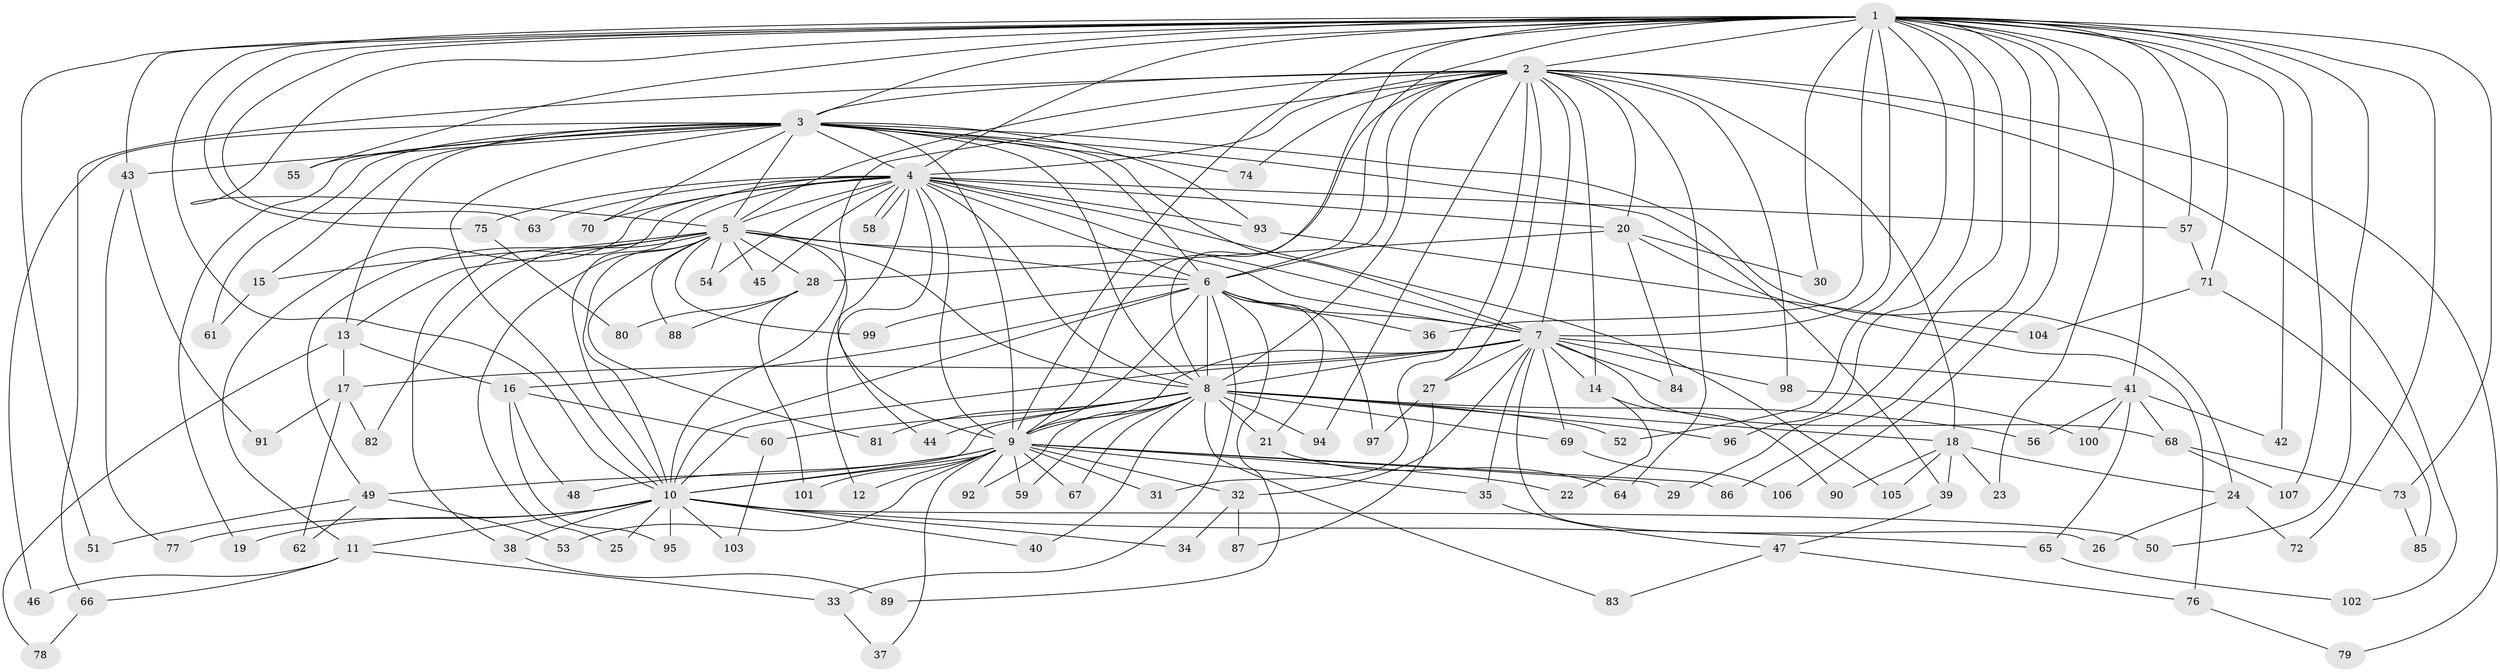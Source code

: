// coarse degree distribution, {20: 0.018867924528301886, 14: 0.018867924528301886, 15: 0.03773584905660377, 18: 0.018867924528301886, 13: 0.018867924528301886, 32: 0.018867924528301886, 4: 0.16981132075471697, 2: 0.39622641509433965, 3: 0.1320754716981132, 7: 0.018867924528301886, 6: 0.05660377358490566, 1: 0.09433962264150944}
// Generated by graph-tools (version 1.1) at 2025/17/03/04/25 18:17:44]
// undirected, 107 vertices, 239 edges
graph export_dot {
graph [start="1"]
  node [color=gray90,style=filled];
  1;
  2;
  3;
  4;
  5;
  6;
  7;
  8;
  9;
  10;
  11;
  12;
  13;
  14;
  15;
  16;
  17;
  18;
  19;
  20;
  21;
  22;
  23;
  24;
  25;
  26;
  27;
  28;
  29;
  30;
  31;
  32;
  33;
  34;
  35;
  36;
  37;
  38;
  39;
  40;
  41;
  42;
  43;
  44;
  45;
  46;
  47;
  48;
  49;
  50;
  51;
  52;
  53;
  54;
  55;
  56;
  57;
  58;
  59;
  60;
  61;
  62;
  63;
  64;
  65;
  66;
  67;
  68;
  69;
  70;
  71;
  72;
  73;
  74;
  75;
  76;
  77;
  78;
  79;
  80;
  81;
  82;
  83;
  84;
  85;
  86;
  87;
  88;
  89;
  90;
  91;
  92;
  93;
  94;
  95;
  96;
  97;
  98;
  99;
  100;
  101;
  102;
  103;
  104;
  105;
  106;
  107;
  1 -- 2;
  1 -- 3;
  1 -- 4;
  1 -- 5;
  1 -- 6;
  1 -- 7;
  1 -- 8;
  1 -- 9;
  1 -- 10;
  1 -- 23;
  1 -- 29;
  1 -- 30;
  1 -- 36;
  1 -- 41;
  1 -- 42;
  1 -- 43;
  1 -- 50;
  1 -- 51;
  1 -- 52;
  1 -- 55;
  1 -- 57;
  1 -- 63;
  1 -- 71;
  1 -- 72;
  1 -- 73;
  1 -- 75;
  1 -- 86;
  1 -- 96;
  1 -- 106;
  1 -- 107;
  2 -- 3;
  2 -- 4;
  2 -- 5;
  2 -- 6;
  2 -- 7;
  2 -- 8;
  2 -- 9;
  2 -- 10;
  2 -- 14;
  2 -- 18;
  2 -- 20;
  2 -- 27;
  2 -- 31;
  2 -- 64;
  2 -- 66;
  2 -- 74;
  2 -- 79;
  2 -- 94;
  2 -- 98;
  2 -- 102;
  3 -- 4;
  3 -- 5;
  3 -- 6;
  3 -- 7;
  3 -- 8;
  3 -- 9;
  3 -- 10;
  3 -- 13;
  3 -- 15;
  3 -- 19;
  3 -- 24;
  3 -- 39;
  3 -- 43;
  3 -- 46;
  3 -- 55;
  3 -- 61;
  3 -- 70;
  3 -- 74;
  3 -- 93;
  4 -- 5;
  4 -- 6;
  4 -- 7;
  4 -- 8;
  4 -- 9;
  4 -- 10;
  4 -- 11;
  4 -- 12;
  4 -- 20;
  4 -- 38;
  4 -- 44;
  4 -- 45;
  4 -- 54;
  4 -- 57;
  4 -- 58;
  4 -- 58;
  4 -- 63;
  4 -- 70;
  4 -- 75;
  4 -- 93;
  4 -- 105;
  5 -- 6;
  5 -- 7;
  5 -- 8;
  5 -- 9;
  5 -- 10;
  5 -- 13;
  5 -- 15;
  5 -- 25;
  5 -- 28;
  5 -- 45;
  5 -- 49;
  5 -- 54;
  5 -- 81;
  5 -- 82;
  5 -- 88;
  5 -- 99;
  6 -- 7;
  6 -- 8;
  6 -- 9;
  6 -- 10;
  6 -- 16;
  6 -- 21;
  6 -- 33;
  6 -- 36;
  6 -- 89;
  6 -- 97;
  6 -- 99;
  7 -- 8;
  7 -- 9;
  7 -- 10;
  7 -- 14;
  7 -- 17;
  7 -- 26;
  7 -- 27;
  7 -- 32;
  7 -- 35;
  7 -- 41;
  7 -- 68;
  7 -- 69;
  7 -- 84;
  7 -- 98;
  8 -- 9;
  8 -- 10;
  8 -- 18;
  8 -- 21;
  8 -- 40;
  8 -- 44;
  8 -- 52;
  8 -- 56;
  8 -- 59;
  8 -- 60;
  8 -- 67;
  8 -- 69;
  8 -- 81;
  8 -- 83;
  8 -- 92;
  8 -- 94;
  8 -- 96;
  9 -- 10;
  9 -- 12;
  9 -- 22;
  9 -- 29;
  9 -- 31;
  9 -- 32;
  9 -- 35;
  9 -- 37;
  9 -- 48;
  9 -- 49;
  9 -- 53;
  9 -- 59;
  9 -- 67;
  9 -- 86;
  9 -- 92;
  9 -- 101;
  10 -- 11;
  10 -- 19;
  10 -- 25;
  10 -- 34;
  10 -- 38;
  10 -- 40;
  10 -- 50;
  10 -- 65;
  10 -- 77;
  10 -- 95;
  10 -- 103;
  11 -- 33;
  11 -- 46;
  11 -- 66;
  13 -- 16;
  13 -- 17;
  13 -- 78;
  14 -- 22;
  14 -- 90;
  15 -- 61;
  16 -- 48;
  16 -- 60;
  16 -- 95;
  17 -- 62;
  17 -- 82;
  17 -- 91;
  18 -- 23;
  18 -- 24;
  18 -- 39;
  18 -- 90;
  18 -- 105;
  20 -- 28;
  20 -- 30;
  20 -- 76;
  20 -- 84;
  21 -- 64;
  24 -- 26;
  24 -- 72;
  27 -- 87;
  27 -- 97;
  28 -- 80;
  28 -- 88;
  28 -- 101;
  32 -- 34;
  32 -- 87;
  33 -- 37;
  35 -- 47;
  38 -- 89;
  39 -- 47;
  41 -- 42;
  41 -- 56;
  41 -- 65;
  41 -- 68;
  41 -- 100;
  43 -- 77;
  43 -- 91;
  47 -- 76;
  47 -- 83;
  49 -- 51;
  49 -- 53;
  49 -- 62;
  57 -- 71;
  60 -- 103;
  65 -- 102;
  66 -- 78;
  68 -- 73;
  68 -- 107;
  69 -- 106;
  71 -- 85;
  71 -- 104;
  73 -- 85;
  75 -- 80;
  76 -- 79;
  93 -- 104;
  98 -- 100;
}
